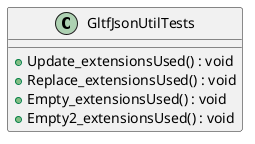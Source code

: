 @startuml
class GltfJsonUtilTests {
    + Update_extensionsUsed() : void
    + Replace_extensionsUsed() : void
    + Empty_extensionsUsed() : void
    + Empty2_extensionsUsed() : void
}
@enduml
